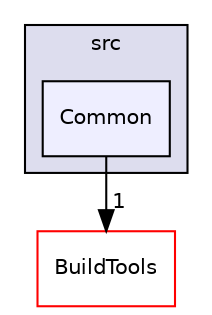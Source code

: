 digraph "data/Ipopt-3.12.8/Ipopt/src/Common" {
  compound=true
  node [ fontsize="10", fontname="Helvetica"];
  edge [ labelfontsize="10", labelfontname="Helvetica"];
  subgraph clusterdir_c4a3d6b1c51131dff4e5467232098667 {
    graph [ bgcolor="#ddddee", pencolor="black", label="src" fontname="Helvetica", fontsize="10", URL="dir_c4a3d6b1c51131dff4e5467232098667.html"]
  dir_1433755ec71e49251f8e8cec35269d1c [shape=box, label="Common", style="filled", fillcolor="#eeeeff", pencolor="black", URL="dir_1433755ec71e49251f8e8cec35269d1c.html"];
  }
  dir_6cd35041a0f1eaa69ac75b36abea9f4b [shape=box label="BuildTools" fillcolor="white" style="filled" color="red" URL="dir_6cd35041a0f1eaa69ac75b36abea9f4b.html"];
  dir_1433755ec71e49251f8e8cec35269d1c->dir_6cd35041a0f1eaa69ac75b36abea9f4b [headlabel="1", labeldistance=1.5 headhref="dir_000010_000002.html"];
}
